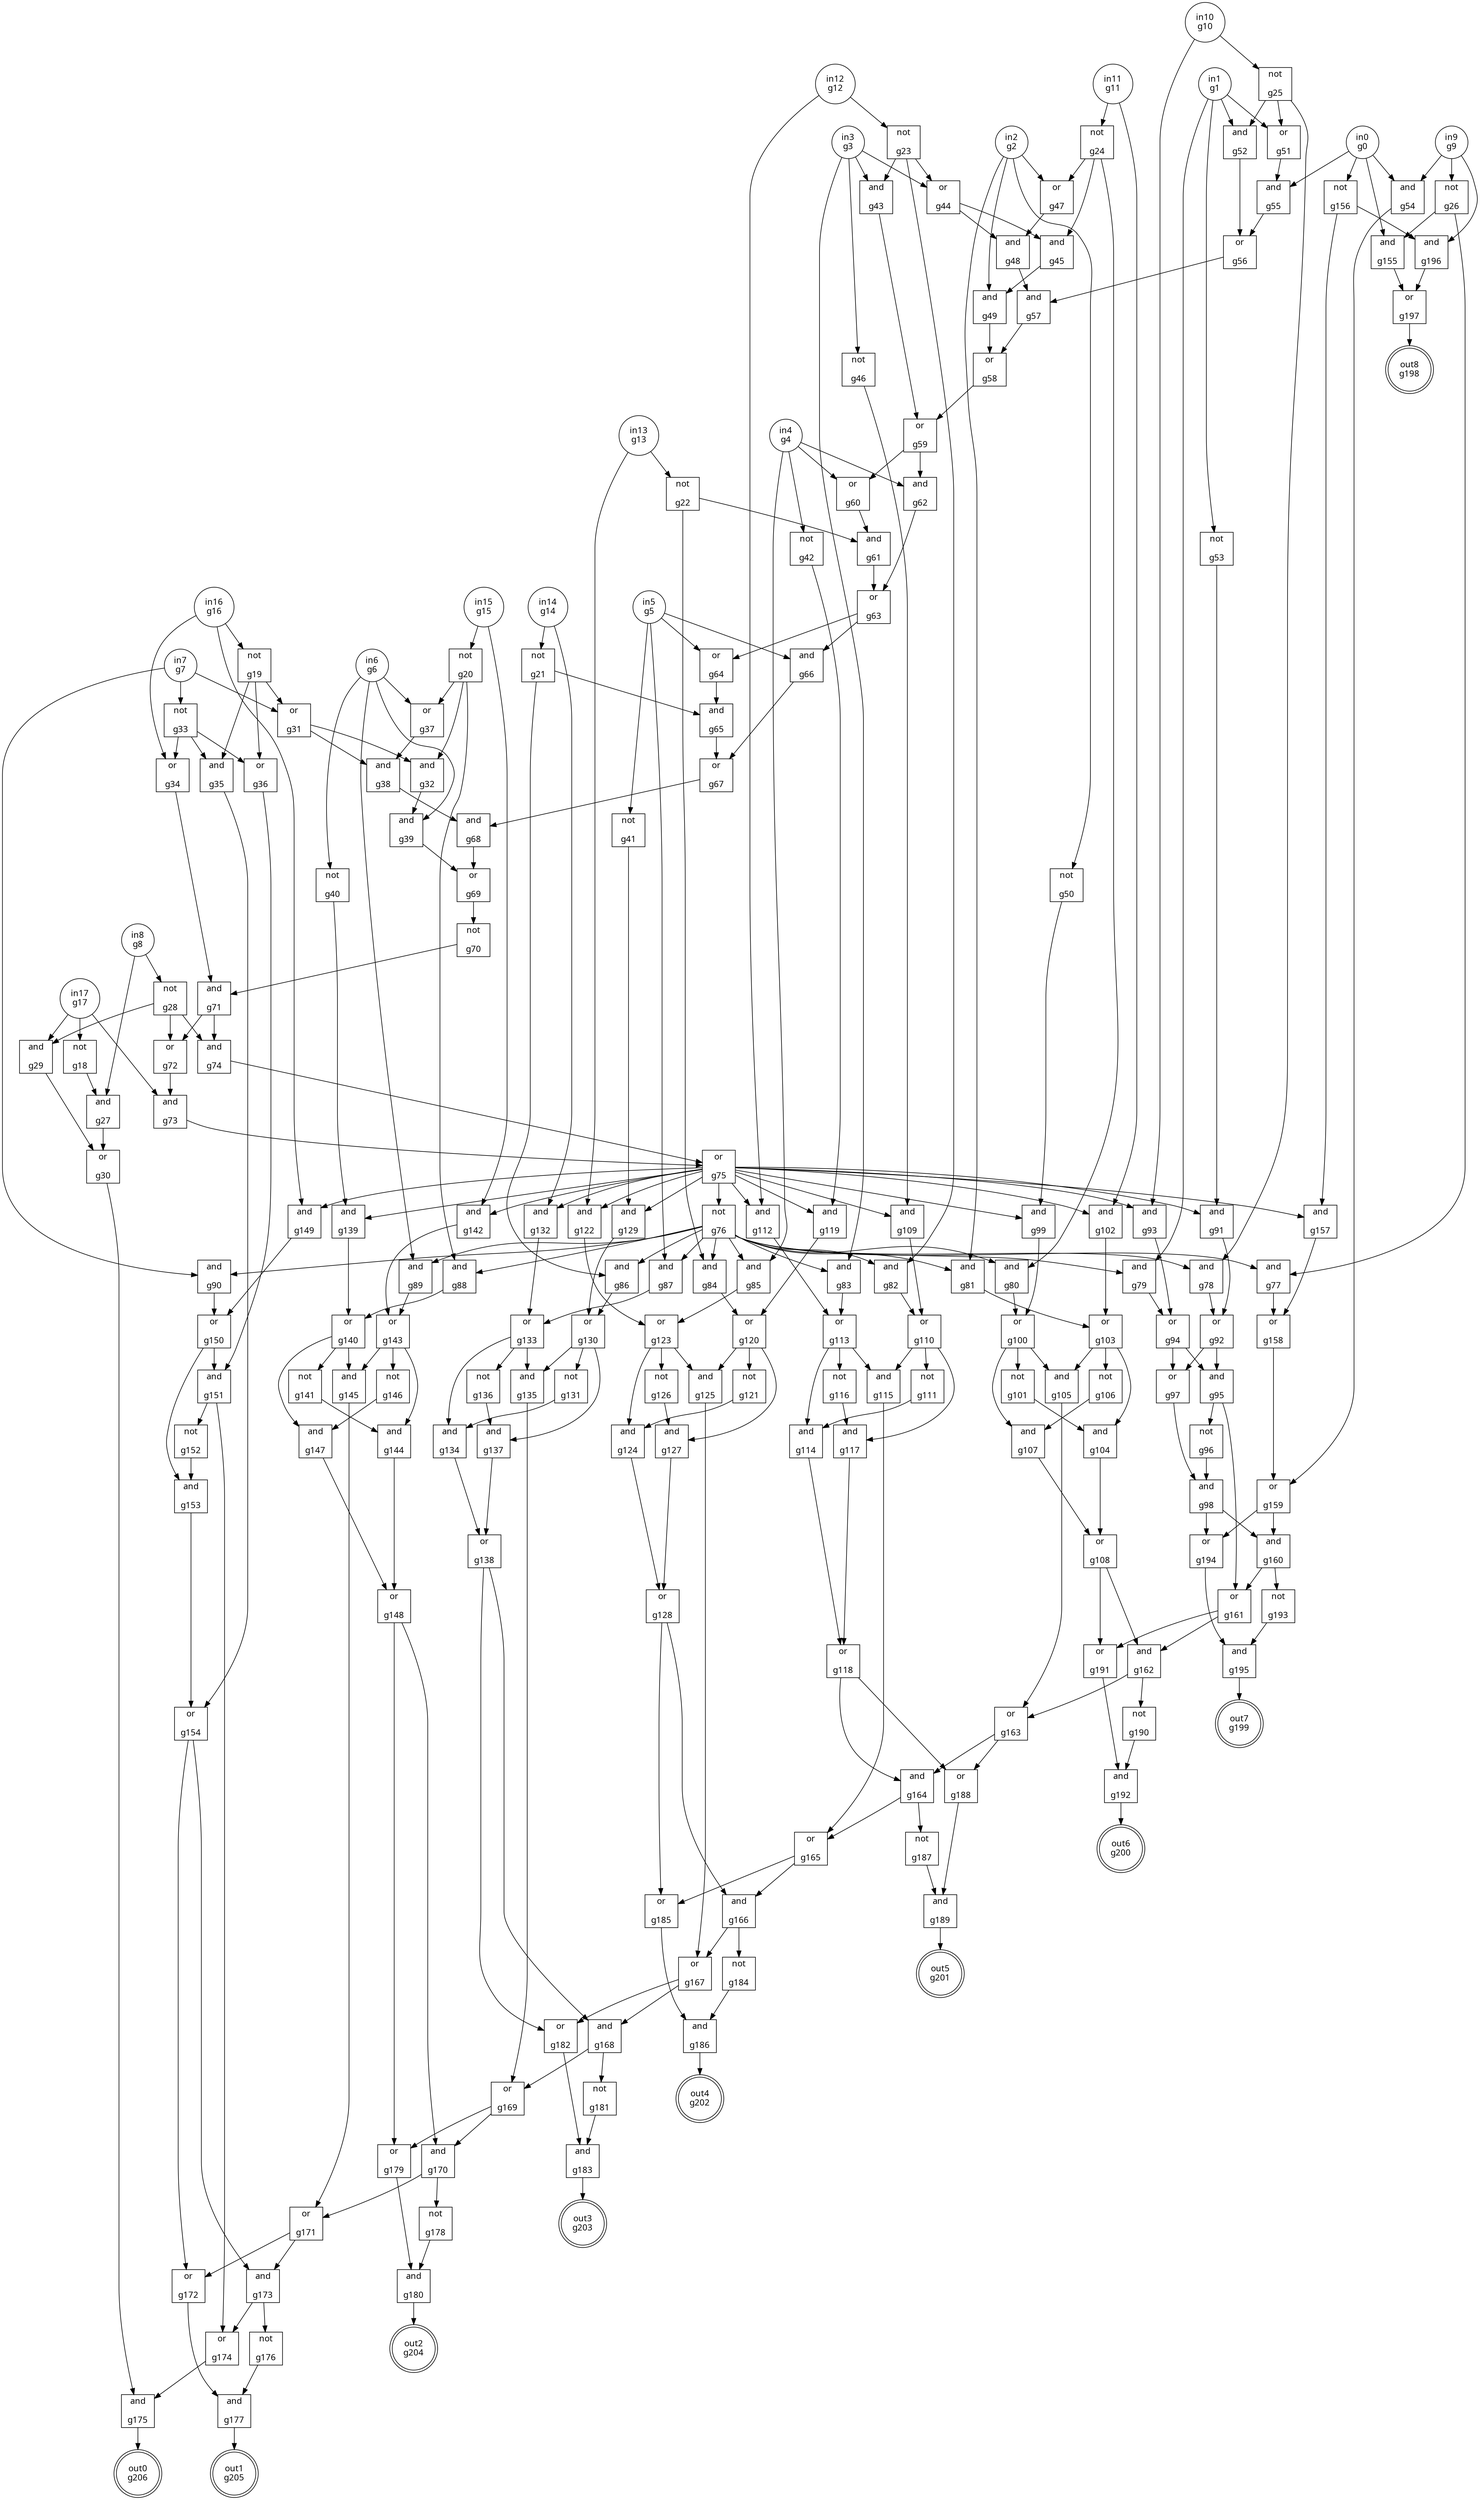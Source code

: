 digraph circuit {
    node[style=filled, fillcolor=white, shape=rect, fontname=geneva]
    g0 [label="in0\ng0", shape=circle, fillcolor=white]
    g1 [label="in1\ng1", shape=circle, fillcolor=white]
    g2 [label="in2\ng2", shape=circle, fillcolor=white]
    g3 [label="in3\ng3", shape=circle, fillcolor=white]
    g4 [label="in4\ng4", shape=circle, fillcolor=white]
    g5 [label="in5\ng5", shape=circle, fillcolor=white]
    g6 [label="in6\ng6", shape=circle, fillcolor=white]
    g7 [label="in7\ng7", shape=circle, fillcolor=white]
    g8 [label="in8\ng8", shape=circle, fillcolor=white]
    g9 [label="in9\ng9", shape=circle, fillcolor=white]
    g10 [label="in10\ng10", shape=circle, fillcolor=white]
    g11 [label="in11\ng11", shape=circle, fillcolor=white]
    g12 [label="in12\ng12", shape=circle, fillcolor=white]
    g13 [label="in13\ng13", shape=circle, fillcolor=white]
    g14 [label="in14\ng14", shape=circle, fillcolor=white]
    g15 [label="in15\ng15", shape=circle, fillcolor=white]
    g16 [label="in16\ng16", shape=circle, fillcolor=white]
    g17 [label="in17\ng17", shape=circle, fillcolor=white]
    g18 [label="not\n\ng18", fillcolor=white]
    g19 [label="not\n\ng19", fillcolor=white]
    g20 [label="not\n\ng20", fillcolor=white]
    g21 [label="not\n\ng21", fillcolor=white]
    g22 [label="not\n\ng22", fillcolor=white]
    g23 [label="not\n\ng23", fillcolor=white]
    g24 [label="not\n\ng24", fillcolor=white]
    g25 [label="not\n\ng25", fillcolor=white]
    g26 [label="not\n\ng26", fillcolor=white]
    g27 [label="and\n\ng27", fillcolor=white]
    g27 [label="and\n\ng27", fillcolor=white]
    g28 [label="not\n\ng28", fillcolor=white]
    g29 [label="and\n\ng29", fillcolor=white]
    g29 [label="and\n\ng29", fillcolor=white]
    g30 [label="or\n\ng30", fillcolor=white]
    g30 [label="or\n\ng30", fillcolor=white]
    g31 [label="or\n\ng31", fillcolor=white]
    g31 [label="or\n\ng31", fillcolor=white]
    g32 [label="and\n\ng32", fillcolor=white]
    g32 [label="and\n\ng32", fillcolor=white]
    g33 [label="not\n\ng33", fillcolor=white]
    g34 [label="or\n\ng34", fillcolor=white]
    g34 [label="or\n\ng34", fillcolor=white]
    g35 [label="and\n\ng35", fillcolor=white]
    g35 [label="and\n\ng35", fillcolor=white]
    g36 [label="or\n\ng36", fillcolor=white]
    g36 [label="or\n\ng36", fillcolor=white]
    g37 [label="or\n\ng37", fillcolor=white]
    g37 [label="or\n\ng37", fillcolor=white]
    g38 [label="and\n\ng38", fillcolor=white]
    g38 [label="and\n\ng38", fillcolor=white]
    g39 [label="and\n\ng39", fillcolor=white]
    g39 [label="and\n\ng39", fillcolor=white]
    g40 [label="not\n\ng40", fillcolor=white]
    g41 [label="not\n\ng41", fillcolor=white]
    g42 [label="not\n\ng42", fillcolor=white]
    g43 [label="and\n\ng43", fillcolor=white]
    g43 [label="and\n\ng43", fillcolor=white]
    g44 [label="or\n\ng44", fillcolor=white]
    g44 [label="or\n\ng44", fillcolor=white]
    g45 [label="and\n\ng45", fillcolor=white]
    g45 [label="and\n\ng45", fillcolor=white]
    g46 [label="not\n\ng46", fillcolor=white]
    g47 [label="or\n\ng47", fillcolor=white]
    g47 [label="or\n\ng47", fillcolor=white]
    g48 [label="and\n\ng48", fillcolor=white]
    g48 [label="and\n\ng48", fillcolor=white]
    g49 [label="and\n\ng49", fillcolor=white]
    g49 [label="and\n\ng49", fillcolor=white]
    g50 [label="not\n\ng50", fillcolor=white]
    g51 [label="or\n\ng51", fillcolor=white]
    g51 [label="or\n\ng51", fillcolor=white]
    g52 [label="and\n\ng52", fillcolor=white]
    g52 [label="and\n\ng52", fillcolor=white]
    g53 [label="not\n\ng53", fillcolor=white]
    g54 [label="and\n\ng54", fillcolor=white]
    g54 [label="and\n\ng54", fillcolor=white]
    g55 [label="and\n\ng55", fillcolor=white]
    g55 [label="and\n\ng55", fillcolor=white]
    g56 [label="or\n\ng56", fillcolor=white]
    g56 [label="or\n\ng56", fillcolor=white]
    g57 [label="and\n\ng57", fillcolor=white]
    g57 [label="and\n\ng57", fillcolor=white]
    g58 [label="or\n\ng58", fillcolor=white]
    g58 [label="or\n\ng58", fillcolor=white]
    g59 [label="or\n\ng59", fillcolor=white]
    g59 [label="or\n\ng59", fillcolor=white]
    g60 [label="or\n\ng60", fillcolor=white]
    g60 [label="or\n\ng60", fillcolor=white]
    g61 [label="and\n\ng61", fillcolor=white]
    g61 [label="and\n\ng61", fillcolor=white]
    g62 [label="and\n\ng62", fillcolor=white]
    g62 [label="and\n\ng62", fillcolor=white]
    g63 [label="or\n\ng63", fillcolor=white]
    g63 [label="or\n\ng63", fillcolor=white]
    g64 [label="or\n\ng64", fillcolor=white]
    g64 [label="or\n\ng64", fillcolor=white]
    g65 [label="and\n\ng65", fillcolor=white]
    g65 [label="and\n\ng65", fillcolor=white]
    g66 [label="and\n\ng66", fillcolor=white]
    g66 [label="and\n\ng66", fillcolor=white]
    g67 [label="or\n\ng67", fillcolor=white]
    g67 [label="or\n\ng67", fillcolor=white]
    g68 [label="and\n\ng68", fillcolor=white]
    g68 [label="and\n\ng68", fillcolor=white]
    g69 [label="or\n\ng69", fillcolor=white]
    g69 [label="or\n\ng69", fillcolor=white]
    g70 [label="not\n\ng70", fillcolor=white]
    g71 [label="and\n\ng71", fillcolor=white]
    g71 [label="and\n\ng71", fillcolor=white]
    g72 [label="or\n\ng72", fillcolor=white]
    g72 [label="or\n\ng72", fillcolor=white]
    g73 [label="and\n\ng73", fillcolor=white]
    g73 [label="and\n\ng73", fillcolor=white]
    g74 [label="and\n\ng74", fillcolor=white]
    g74 [label="and\n\ng74", fillcolor=white]
    g75 [label="or\n\ng75", fillcolor=white]
    g75 [label="or\n\ng75", fillcolor=white]
    g76 [label="not\n\ng76", fillcolor=white]
    g77 [label="and\n\ng77", fillcolor=white]
    g77 [label="and\n\ng77", fillcolor=white]
    g78 [label="and\n\ng78", fillcolor=white]
    g78 [label="and\n\ng78", fillcolor=white]
    g79 [label="and\n\ng79", fillcolor=white]
    g79 [label="and\n\ng79", fillcolor=white]
    g80 [label="and\n\ng80", fillcolor=white]
    g80 [label="and\n\ng80", fillcolor=white]
    g81 [label="and\n\ng81", fillcolor=white]
    g81 [label="and\n\ng81", fillcolor=white]
    g82 [label="and\n\ng82", fillcolor=white]
    g82 [label="and\n\ng82", fillcolor=white]
    g83 [label="and\n\ng83", fillcolor=white]
    g83 [label="and\n\ng83", fillcolor=white]
    g84 [label="and\n\ng84", fillcolor=white]
    g84 [label="and\n\ng84", fillcolor=white]
    g85 [label="and\n\ng85", fillcolor=white]
    g85 [label="and\n\ng85", fillcolor=white]
    g86 [label="and\n\ng86", fillcolor=white]
    g86 [label="and\n\ng86", fillcolor=white]
    g87 [label="and\n\ng87", fillcolor=white]
    g87 [label="and\n\ng87", fillcolor=white]
    g88 [label="and\n\ng88", fillcolor=white]
    g88 [label="and\n\ng88", fillcolor=white]
    g89 [label="and\n\ng89", fillcolor=white]
    g89 [label="and\n\ng89", fillcolor=white]
    g90 [label="and\n\ng90", fillcolor=white]
    g90 [label="and\n\ng90", fillcolor=white]
    g91 [label="and\n\ng91", fillcolor=white]
    g91 [label="and\n\ng91", fillcolor=white]
    g92 [label="or\n\ng92", fillcolor=white]
    g92 [label="or\n\ng92", fillcolor=white]
    g93 [label="and\n\ng93", fillcolor=white]
    g93 [label="and\n\ng93", fillcolor=white]
    g94 [label="or\n\ng94", fillcolor=white]
    g94 [label="or\n\ng94", fillcolor=white]
    g95 [label="and\n\ng95", fillcolor=white]
    g95 [label="and\n\ng95", fillcolor=white]
    g96 [label="not\n\ng96", fillcolor=white]
    g97 [label="or\n\ng97", fillcolor=white]
    g97 [label="or\n\ng97", fillcolor=white]
    g98 [label="and\n\ng98", fillcolor=white]
    g98 [label="and\n\ng98", fillcolor=white]
    g99 [label="and\n\ng99", fillcolor=white]
    g99 [label="and\n\ng99", fillcolor=white]
    g100 [label="or\n\ng100", fillcolor=white]
    g100 [label="or\n\ng100", fillcolor=white]
    g101 [label="not\n\ng101", fillcolor=white]
    g102 [label="and\n\ng102", fillcolor=white]
    g102 [label="and\n\ng102", fillcolor=white]
    g103 [label="or\n\ng103", fillcolor=white]
    g103 [label="or\n\ng103", fillcolor=white]
    g104 [label="and\n\ng104", fillcolor=white]
    g104 [label="and\n\ng104", fillcolor=white]
    g105 [label="and\n\ng105", fillcolor=white]
    g105 [label="and\n\ng105", fillcolor=white]
    g106 [label="not\n\ng106", fillcolor=white]
    g107 [label="and\n\ng107", fillcolor=white]
    g107 [label="and\n\ng107", fillcolor=white]
    g108 [label="or\n\ng108", fillcolor=white]
    g108 [label="or\n\ng108", fillcolor=white]
    g109 [label="and\n\ng109", fillcolor=white]
    g109 [label="and\n\ng109", fillcolor=white]
    g110 [label="or\n\ng110", fillcolor=white]
    g110 [label="or\n\ng110", fillcolor=white]
    g111 [label="not\n\ng111", fillcolor=white]
    g112 [label="and\n\ng112", fillcolor=white]
    g112 [label="and\n\ng112", fillcolor=white]
    g113 [label="or\n\ng113", fillcolor=white]
    g113 [label="or\n\ng113", fillcolor=white]
    g114 [label="and\n\ng114", fillcolor=white]
    g114 [label="and\n\ng114", fillcolor=white]
    g115 [label="and\n\ng115", fillcolor=white]
    g115 [label="and\n\ng115", fillcolor=white]
    g116 [label="not\n\ng116", fillcolor=white]
    g117 [label="and\n\ng117", fillcolor=white]
    g117 [label="and\n\ng117", fillcolor=white]
    g118 [label="or\n\ng118", fillcolor=white]
    g118 [label="or\n\ng118", fillcolor=white]
    g119 [label="and\n\ng119", fillcolor=white]
    g119 [label="and\n\ng119", fillcolor=white]
    g120 [label="or\n\ng120", fillcolor=white]
    g120 [label="or\n\ng120", fillcolor=white]
    g121 [label="not\n\ng121", fillcolor=white]
    g122 [label="and\n\ng122", fillcolor=white]
    g122 [label="and\n\ng122", fillcolor=white]
    g123 [label="or\n\ng123", fillcolor=white]
    g123 [label="or\n\ng123", fillcolor=white]
    g124 [label="and\n\ng124", fillcolor=white]
    g124 [label="and\n\ng124", fillcolor=white]
    g125 [label="and\n\ng125", fillcolor=white]
    g125 [label="and\n\ng125", fillcolor=white]
    g126 [label="not\n\ng126", fillcolor=white]
    g127 [label="and\n\ng127", fillcolor=white]
    g127 [label="and\n\ng127", fillcolor=white]
    g128 [label="or\n\ng128", fillcolor=white]
    g128 [label="or\n\ng128", fillcolor=white]
    g129 [label="and\n\ng129", fillcolor=white]
    g129 [label="and\n\ng129", fillcolor=white]
    g130 [label="or\n\ng130", fillcolor=white]
    g130 [label="or\n\ng130", fillcolor=white]
    g131 [label="not\n\ng131", fillcolor=white]
    g132 [label="and\n\ng132", fillcolor=white]
    g132 [label="and\n\ng132", fillcolor=white]
    g133 [label="or\n\ng133", fillcolor=white]
    g133 [label="or\n\ng133", fillcolor=white]
    g134 [label="and\n\ng134", fillcolor=white]
    g134 [label="and\n\ng134", fillcolor=white]
    g135 [label="and\n\ng135", fillcolor=white]
    g135 [label="and\n\ng135", fillcolor=white]
    g136 [label="not\n\ng136", fillcolor=white]
    g137 [label="and\n\ng137", fillcolor=white]
    g137 [label="and\n\ng137", fillcolor=white]
    g138 [label="or\n\ng138", fillcolor=white]
    g138 [label="or\n\ng138", fillcolor=white]
    g139 [label="and\n\ng139", fillcolor=white]
    g139 [label="and\n\ng139", fillcolor=white]
    g140 [label="or\n\ng140", fillcolor=white]
    g140 [label="or\n\ng140", fillcolor=white]
    g141 [label="not\n\ng141", fillcolor=white]
    g142 [label="and\n\ng142", fillcolor=white]
    g142 [label="and\n\ng142", fillcolor=white]
    g143 [label="or\n\ng143", fillcolor=white]
    g143 [label="or\n\ng143", fillcolor=white]
    g144 [label="and\n\ng144", fillcolor=white]
    g144 [label="and\n\ng144", fillcolor=white]
    g145 [label="and\n\ng145", fillcolor=white]
    g145 [label="and\n\ng145", fillcolor=white]
    g146 [label="not\n\ng146", fillcolor=white]
    g147 [label="and\n\ng147", fillcolor=white]
    g147 [label="and\n\ng147", fillcolor=white]
    g148 [label="or\n\ng148", fillcolor=white]
    g148 [label="or\n\ng148", fillcolor=white]
    g149 [label="and\n\ng149", fillcolor=white]
    g149 [label="and\n\ng149", fillcolor=white]
    g150 [label="or\n\ng150", fillcolor=white]
    g150 [label="or\n\ng150", fillcolor=white]
    g151 [label="and\n\ng151", fillcolor=white]
    g151 [label="and\n\ng151", fillcolor=white]
    g152 [label="not\n\ng152", fillcolor=white]
    g153 [label="and\n\ng153", fillcolor=white]
    g153 [label="and\n\ng153", fillcolor=white]
    g154 [label="or\n\ng154", fillcolor=white]
    g154 [label="or\n\ng154", fillcolor=white]
    g155 [label="and\n\ng155", fillcolor=white]
    g155 [label="and\n\ng155", fillcolor=white]
    g156 [label="not\n\ng156", fillcolor=white]
    g157 [label="and\n\ng157", fillcolor=white]
    g157 [label="and\n\ng157", fillcolor=white]
    g158 [label="or\n\ng158", fillcolor=white]
    g158 [label="or\n\ng158", fillcolor=white]
    g159 [label="or\n\ng159", fillcolor=white]
    g159 [label="or\n\ng159", fillcolor=white]
    g160 [label="and\n\ng160", fillcolor=white]
    g160 [label="and\n\ng160", fillcolor=white]
    g161 [label="or\n\ng161", fillcolor=white]
    g161 [label="or\n\ng161", fillcolor=white]
    g162 [label="and\n\ng162", fillcolor=white]
    g162 [label="and\n\ng162", fillcolor=white]
    g163 [label="or\n\ng163", fillcolor=white]
    g163 [label="or\n\ng163", fillcolor=white]
    g164 [label="and\n\ng164", fillcolor=white]
    g164 [label="and\n\ng164", fillcolor=white]
    g165 [label="or\n\ng165", fillcolor=white]
    g165 [label="or\n\ng165", fillcolor=white]
    g166 [label="and\n\ng166", fillcolor=white]
    g166 [label="and\n\ng166", fillcolor=white]
    g167 [label="or\n\ng167", fillcolor=white]
    g167 [label="or\n\ng167", fillcolor=white]
    g168 [label="and\n\ng168", fillcolor=white]
    g168 [label="and\n\ng168", fillcolor=white]
    g169 [label="or\n\ng169", fillcolor=white]
    g169 [label="or\n\ng169", fillcolor=white]
    g170 [label="and\n\ng170", fillcolor=white]
    g170 [label="and\n\ng170", fillcolor=white]
    g171 [label="or\n\ng171", fillcolor=white]
    g171 [label="or\n\ng171", fillcolor=white]
    g172 [label="or\n\ng172", fillcolor=white]
    g172 [label="or\n\ng172", fillcolor=white]
    g173 [label="and\n\ng173", fillcolor=white]
    g173 [label="and\n\ng173", fillcolor=white]
    g174 [label="or\n\ng174", fillcolor=white]
    g174 [label="or\n\ng174", fillcolor=white]
    g175 [label="and\n\ng175", fillcolor=white]
    g175 [label="and\n\ng175", fillcolor=white]
    g176 [label="not\n\ng176", fillcolor=white]
    g177 [label="and\n\ng177", fillcolor=white]
    g177 [label="and\n\ng177", fillcolor=white]
    g178 [label="not\n\ng178", fillcolor=white]
    g179 [label="or\n\ng179", fillcolor=white]
    g179 [label="or\n\ng179", fillcolor=white]
    g180 [label="and\n\ng180", fillcolor=white]
    g180 [label="and\n\ng180", fillcolor=white]
    g181 [label="not\n\ng181", fillcolor=white]
    g182 [label="or\n\ng182", fillcolor=white]
    g182 [label="or\n\ng182", fillcolor=white]
    g183 [label="and\n\ng183", fillcolor=white]
    g183 [label="and\n\ng183", fillcolor=white]
    g184 [label="not\n\ng184", fillcolor=white]
    g185 [label="or\n\ng185", fillcolor=white]
    g185 [label="or\n\ng185", fillcolor=white]
    g186 [label="and\n\ng186", fillcolor=white]
    g186 [label="and\n\ng186", fillcolor=white]
    g187 [label="not\n\ng187", fillcolor=white]
    g188 [label="or\n\ng188", fillcolor=white]
    g188 [label="or\n\ng188", fillcolor=white]
    g189 [label="and\n\ng189", fillcolor=white]
    g189 [label="and\n\ng189", fillcolor=white]
    g190 [label="not\n\ng190", fillcolor=white]
    g191 [label="or\n\ng191", fillcolor=white]
    g191 [label="or\n\ng191", fillcolor=white]
    g192 [label="and\n\ng192", fillcolor=white]
    g192 [label="and\n\ng192", fillcolor=white]
    g193 [label="not\n\ng193", fillcolor=white]
    g194 [label="or\n\ng194", fillcolor=white]
    g194 [label="or\n\ng194", fillcolor=white]
    g195 [label="and\n\ng195", fillcolor=white]
    g195 [label="and\n\ng195", fillcolor=white]
    g196 [label="and\n\ng196", fillcolor=white]
    g196 [label="and\n\ng196", fillcolor=white]
    g197 [label="or\n\ng197", fillcolor=white]
    g197 [label="or\n\ng197", fillcolor=white]
    g198 [label="assign\n\ng198", fillcolor=white]
    g199 [label="assign\n\ng199", fillcolor=white]
    g200 [label="assign\n\ng200", fillcolor=white]
    g201 [label="assign\n\ng201", fillcolor=white]
    g202 [label="assign\n\ng202", fillcolor=white]
    g203 [label="assign\n\ng203", fillcolor=white]
    g204 [label="assign\n\ng204", fillcolor=white]
    g205 [label="assign\n\ng205", fillcolor=white]
    g206 [label="assign\n\ng206", fillcolor=white]
    g206 [label="out0\ng206", shape=doublecircle, fillcolor=white]
    g205 [label="out1\ng205", shape=doublecircle, fillcolor=white]
    g204 [label="out2\ng204", shape=doublecircle, fillcolor=white]
    g203 [label="out3\ng203", shape=doublecircle, fillcolor=white]
    g202 [label="out4\ng202", shape=doublecircle, fillcolor=white]
    g201 [label="out5\ng201", shape=doublecircle, fillcolor=white]
    g200 [label="out6\ng200", shape=doublecircle, fillcolor=white]
    g199 [label="out7\ng199", shape=doublecircle, fillcolor=white]
    g198 [label="out8\ng198", shape=doublecircle, fillcolor=white]
    edge [fontname=Geneva, fontcolor=forestgreen]
    g17 -> g18
    g16 -> g19
    g15 -> g20
    g14 -> g21
    g13 -> g22
    g12 -> g23
    g11 -> g24
    g10 -> g25
    g9 -> g26
    g8 -> g27
    g18 -> g27
    g8 -> g28
    g17 -> g29
    g28 -> g29
    g27 -> g30
    g29 -> g30
    g7 -> g31
    g19 -> g31
    g20 -> g32
    g31 -> g32
    g7 -> g33
    g16 -> g34
    g33 -> g34
    g19 -> g35
    g33 -> g35
    g19 -> g36
    g33 -> g36
    g6 -> g37
    g20 -> g37
    g31 -> g38
    g37 -> g38
    g6 -> g39
    g32 -> g39
    g6 -> g40
    g5 -> g41
    g4 -> g42
    g3 -> g43
    g23 -> g43
    g3 -> g44
    g23 -> g44
    g24 -> g45
    g44 -> g45
    g3 -> g46
    g2 -> g47
    g24 -> g47
    g44 -> g48
    g47 -> g48
    g2 -> g49
    g45 -> g49
    g2 -> g50
    g1 -> g51
    g25 -> g51
    g1 -> g52
    g25 -> g52
    g1 -> g53
    g0 -> g54
    g9 -> g54
    g0 -> g55
    g51 -> g55
    g52 -> g56
    g55 -> g56
    g48 -> g57
    g56 -> g57
    g49 -> g58
    g57 -> g58
    g43 -> g59
    g58 -> g59
    g4 -> g60
    g59 -> g60
    g22 -> g61
    g60 -> g61
    g4 -> g62
    g59 -> g62
    g61 -> g63
    g62 -> g63
    g5 -> g64
    g63 -> g64
    g21 -> g65
    g64 -> g65
    g5 -> g66
    g63 -> g66
    g65 -> g67
    g66 -> g67
    g38 -> g68
    g67 -> g68
    g39 -> g69
    g68 -> g69
    g69 -> g70
    g34 -> g71
    g70 -> g71
    g28 -> g72
    g71 -> g72
    g17 -> g73
    g72 -> g73
    g28 -> g74
    g71 -> g74
    g73 -> g75
    g74 -> g75
    g75 -> g76
    g26 -> g77
    g76 -> g77
    g25 -> g78
    g76 -> g78
    g1 -> g79
    g76 -> g79
    g24 -> g80
    g76 -> g80
    g2 -> g81
    g76 -> g81
    g23 -> g82
    g76 -> g82
    g3 -> g83
    g76 -> g83
    g22 -> g84
    g76 -> g84
    g4 -> g85
    g76 -> g85
    g21 -> g86
    g76 -> g86
    g5 -> g87
    g76 -> g87
    g20 -> g88
    g76 -> g88
    g6 -> g89
    g76 -> g89
    g7 -> g90
    g76 -> g90
    g53 -> g91
    g75 -> g91
    g78 -> g92
    g91 -> g92
    g10 -> g93
    g75 -> g93
    g79 -> g94
    g93 -> g94
    g92 -> g95
    g94 -> g95
    g95 -> g96
    g92 -> g97
    g94 -> g97
    g96 -> g98
    g97 -> g98
    g50 -> g99
    g75 -> g99
    g80 -> g100
    g99 -> g100
    g100 -> g101
    g11 -> g102
    g75 -> g102
    g81 -> g103
    g102 -> g103
    g101 -> g104
    g103 -> g104
    g100 -> g105
    g103 -> g105
    g103 -> g106
    g100 -> g107
    g106 -> g107
    g104 -> g108
    g107 -> g108
    g46 -> g109
    g75 -> g109
    g82 -> g110
    g109 -> g110
    g110 -> g111
    g12 -> g112
    g75 -> g112
    g83 -> g113
    g112 -> g113
    g111 -> g114
    g113 -> g114
    g110 -> g115
    g113 -> g115
    g113 -> g116
    g110 -> g117
    g116 -> g117
    g114 -> g118
    g117 -> g118
    g42 -> g119
    g75 -> g119
    g84 -> g120
    g119 -> g120
    g120 -> g121
    g13 -> g122
    g75 -> g122
    g85 -> g123
    g122 -> g123
    g121 -> g124
    g123 -> g124
    g120 -> g125
    g123 -> g125
    g123 -> g126
    g120 -> g127
    g126 -> g127
    g124 -> g128
    g127 -> g128
    g41 -> g129
    g75 -> g129
    g86 -> g130
    g129 -> g130
    g130 -> g131
    g14 -> g132
    g75 -> g132
    g87 -> g133
    g132 -> g133
    g131 -> g134
    g133 -> g134
    g130 -> g135
    g133 -> g135
    g133 -> g136
    g130 -> g137
    g136 -> g137
    g134 -> g138
    g137 -> g138
    g40 -> g139
    g75 -> g139
    g88 -> g140
    g139 -> g140
    g140 -> g141
    g15 -> g142
    g75 -> g142
    g89 -> g143
    g142 -> g143
    g141 -> g144
    g143 -> g144
    g140 -> g145
    g143 -> g145
    g143 -> g146
    g140 -> g147
    g146 -> g147
    g144 -> g148
    g147 -> g148
    g16 -> g149
    g75 -> g149
    g90 -> g150
    g149 -> g150
    g36 -> g151
    g150 -> g151
    g151 -> g152
    g150 -> g153
    g152 -> g153
    g35 -> g154
    g153 -> g154
    g0 -> g155
    g26 -> g155
    g0 -> g156
    g75 -> g157
    g156 -> g157
    g77 -> g158
    g157 -> g158
    g54 -> g159
    g158 -> g159
    g98 -> g160
    g159 -> g160
    g95 -> g161
    g160 -> g161
    g108 -> g162
    g161 -> g162
    g105 -> g163
    g162 -> g163
    g118 -> g164
    g163 -> g164
    g115 -> g165
    g164 -> g165
    g128 -> g166
    g165 -> g166
    g125 -> g167
    g166 -> g167
    g138 -> g168
    g167 -> g168
    g135 -> g169
    g168 -> g169
    g148 -> g170
    g169 -> g170
    g145 -> g171
    g170 -> g171
    g154 -> g172
    g171 -> g172
    g154 -> g173
    g171 -> g173
    g151 -> g174
    g173 -> g174
    g30 -> g175
    g174 -> g175
    g173 -> g176
    g172 -> g177
    g176 -> g177
    g170 -> g178
    g148 -> g179
    g169 -> g179
    g178 -> g180
    g179 -> g180
    g168 -> g181
    g138 -> g182
    g167 -> g182
    g181 -> g183
    g182 -> g183
    g166 -> g184
    g128 -> g185
    g165 -> g185
    g184 -> g186
    g185 -> g186
    g164 -> g187
    g118 -> g188
    g163 -> g188
    g187 -> g189
    g188 -> g189
    g162 -> g190
    g108 -> g191
    g161 -> g191
    g190 -> g192
    g191 -> g192
    g160 -> g193
    g98 -> g194
    g159 -> g194
    g193 -> g195
    g194 -> g195
    g9 -> g196
    g156 -> g196
    g155 -> g197
    g196 -> g197
    g197 -> g198
    g195 -> g199
    g192 -> g200
    g189 -> g201
    g186 -> g202
    g183 -> g203
    g180 -> g204
    g177 -> g205
    g175 -> g206
}